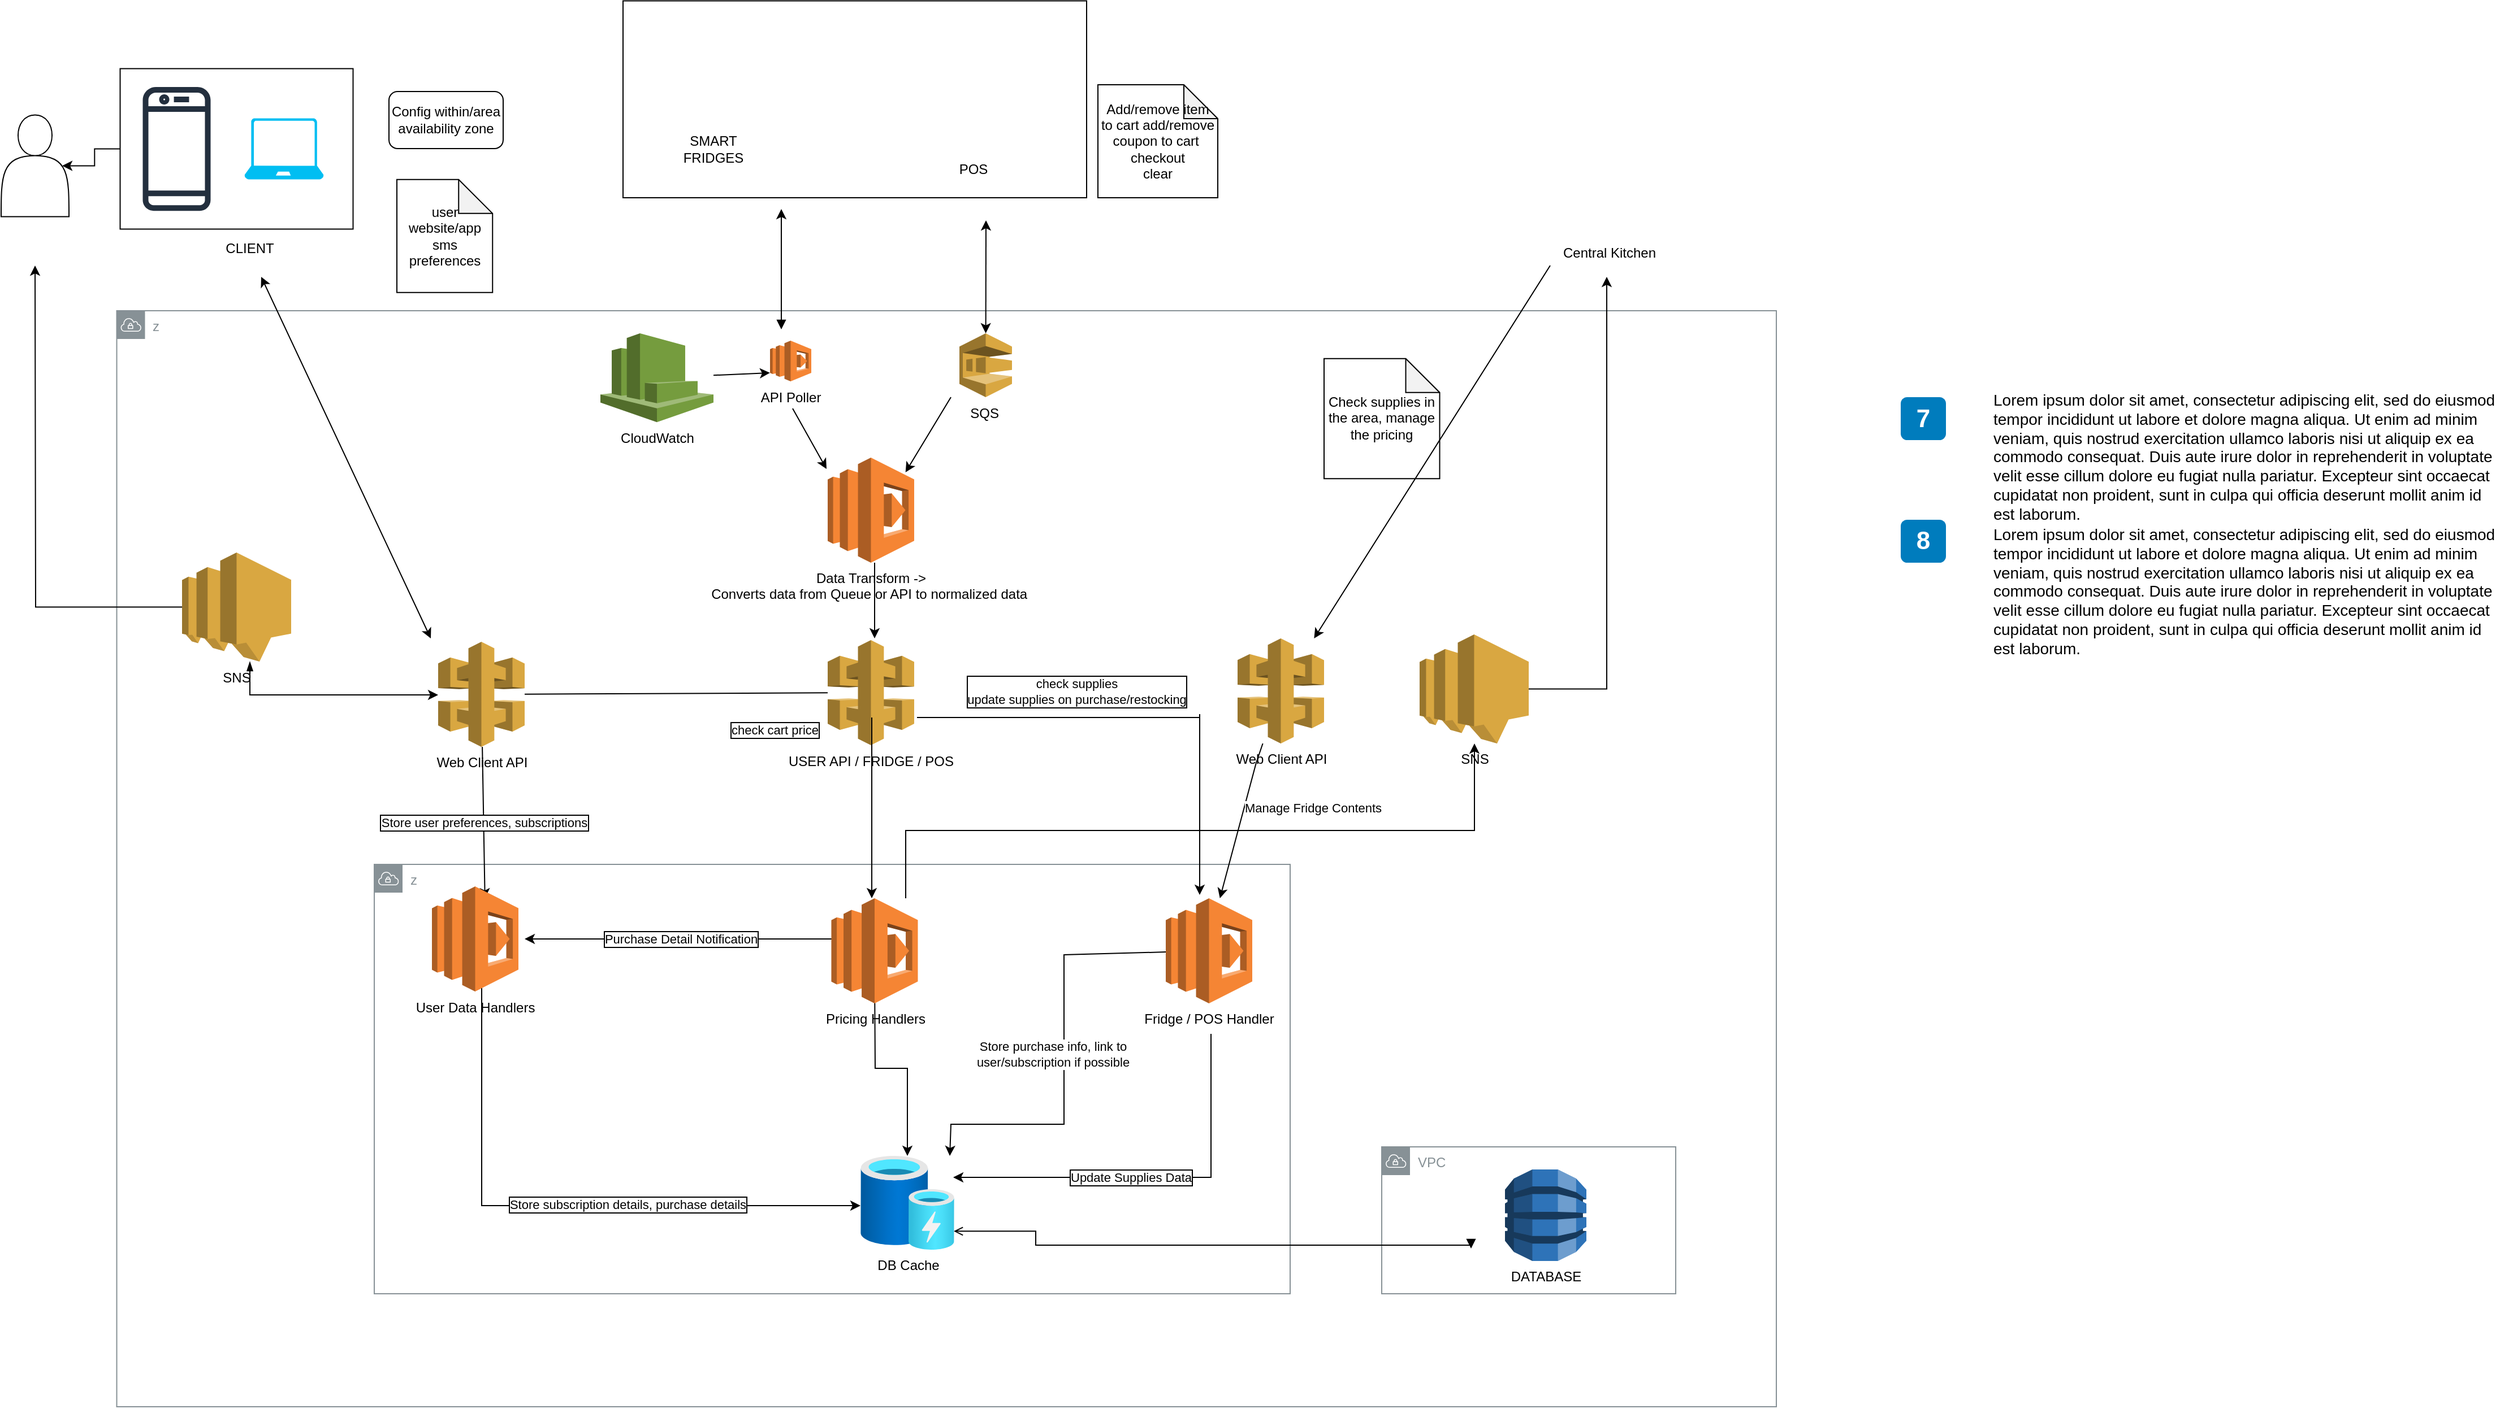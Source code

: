 <mxfile version="13.8.8" type="github">
  <diagram id="Ht1M8jgEwFfnCIfOTk4-" name="Baseline">
    <mxGraphModel dx="1532" dy="2809" grid="1" gridSize="10" guides="1" tooltips="1" connect="1" arrows="1" fold="1" page="1" pageScale="1" pageWidth="827" pageHeight="1169" math="0" shadow="0">
      <root>
        <mxCell id="0" />
        <mxCell id="1" parent="0" />
        <mxCell id="fEWSsfInUBWigz7cEwma-69" value="z" style="outlineConnect=0;gradientColor=none;html=1;whiteSpace=wrap;fontSize=12;fontStyle=0;shape=mxgraph.aws4.group;grIcon=mxgraph.aws4.group_vpc;strokeColor=#879196;fillColor=none;verticalAlign=top;align=left;spacingLeft=30;fontColor=#879196;dashed=0;movable=0;resizable=0;rotatable=0;deletable=0;editable=0;connectable=0;" vertex="1" parent="1">
          <mxGeometry x="122.25" width="1467.75" height="970" as="geometry" />
        </mxCell>
        <mxCell id="fEWSsfInUBWigz7cEwma-26" value="VPC" style="outlineConnect=0;gradientColor=none;html=1;whiteSpace=wrap;fontSize=12;fontStyle=0;shape=mxgraph.aws4.group;grIcon=mxgraph.aws4.group_vpc;strokeColor=#879196;fillColor=none;verticalAlign=top;align=left;spacingLeft=30;fontColor=#879196;dashed=0;" vertex="1" parent="1">
          <mxGeometry x="1241" y="740" width="260" height="130" as="geometry" />
        </mxCell>
        <mxCell id="fEWSsfInUBWigz7cEwma-25" value="z" style="outlineConnect=0;gradientColor=none;html=1;whiteSpace=wrap;fontSize=12;fontStyle=0;shape=mxgraph.aws4.group;grIcon=mxgraph.aws4.group_vpc;strokeColor=#879196;fillColor=none;verticalAlign=top;align=left;spacingLeft=30;fontColor=#879196;dashed=0;movable=0;resizable=0;rotatable=0;deletable=0;editable=0;connectable=0;" vertex="1" parent="1">
          <mxGeometry x="350" y="490" width="810" height="380" as="geometry" />
        </mxCell>
        <mxCell id="-QjtrjUzRDEMRZ5MF8oH-42" value="7" style="rounded=1;whiteSpace=wrap;html=1;fillColor=#007CBD;strokeColor=none;fontColor=#FFFFFF;fontStyle=1;fontSize=22;labelBackgroundColor=none;" parent="1" vertex="1">
          <mxGeometry x="1700" y="76.5" width="40" height="38" as="geometry" />
        </mxCell>
        <mxCell id="-QjtrjUzRDEMRZ5MF8oH-43" value="8" style="rounded=1;whiteSpace=wrap;html=1;fillColor=#007CBD;strokeColor=none;fontColor=#FFFFFF;fontStyle=1;fontSize=22;labelBackgroundColor=none;" parent="1" vertex="1">
          <mxGeometry x="1700" y="185" width="40" height="38" as="geometry" />
        </mxCell>
        <mxCell id="SCVMTBWpLvtzJIhz15lM-13" value="&lt;span&gt;Lorem ipsum dolor sit amet, consectetur adipiscing elit, sed do eiusmod tempor incididunt ut labore et dolore magna aliqua. Ut enim ad minim veniam, quis nostrud exercitation ullamco laboris nisi ut aliquip ex ea commodo consequat. Duis aute irure dolor in reprehenderit in voluptate velit esse cillum dolore eu fugiat nulla pariatur. Excepteur sint occaecat cupidatat non proident, sunt in culpa qui officia deserunt mollit anim id est laborum.&lt;/span&gt;&lt;br&gt;" style="text;html=1;align=left;verticalAlign=top;spacingTop=-4;fontSize=14;labelBackgroundColor=none;whiteSpace=wrap;" parent="1" vertex="1">
          <mxGeometry x="1780" y="67.5" width="449" height="113" as="geometry" />
        </mxCell>
        <mxCell id="SCVMTBWpLvtzJIhz15lM-14" value="&lt;span&gt;Lorem ipsum dolor sit amet, consectetur adipiscing elit, sed do eiusmod tempor incididunt ut labore et dolore magna aliqua. Ut enim ad minim veniam, quis nostrud exercitation ullamco laboris nisi ut aliquip ex ea commodo consequat. Duis aute irure dolor in reprehenderit in voluptate velit esse cillum dolore eu fugiat nulla pariatur. Excepteur sint occaecat cupidatat non proident, sunt in culpa qui officia deserunt mollit anim id est laborum.&lt;/span&gt;&lt;br&gt;" style="text;html=1;align=left;verticalAlign=top;spacingTop=-4;fontSize=14;labelBackgroundColor=none;whiteSpace=wrap;" parent="1" vertex="1">
          <mxGeometry x="1780" y="186.5" width="449" height="124" as="geometry" />
        </mxCell>
        <mxCell id="jZVaUwOg5UY3L9NAnvdq-179" value="" style="group" parent="1" vertex="1" connectable="0">
          <mxGeometry x="1350" y="384.5" width="21" height="26" as="geometry" />
        </mxCell>
        <mxCell id="jZVaUwOg5UY3L9NAnvdq-180" value="" style="rounded=0;whiteSpace=wrap;html=1;labelBackgroundColor=#ffffff;fontSize=14;align=center;strokeColor=none;" parent="jZVaUwOg5UY3L9NAnvdq-179" vertex="1">
          <mxGeometry width="21" height="26" as="geometry" />
        </mxCell>
        <mxCell id="gl3oY4MYR-EuyxaPfRnC-24" value="Store user preferences, subscriptions" style="edgeStyle=none;rounded=0;orthogonalLoop=1;jettySize=auto;html=1;startArrow=none;startFill=0;labelBorderColor=#000000;" parent="1" source="gl3oY4MYR-EuyxaPfRnC-5" edge="1">
          <mxGeometry relative="1" as="geometry">
            <mxPoint x="447.876" y="520" as="targetPoint" />
          </mxGeometry>
        </mxCell>
        <mxCell id="gl3oY4MYR-EuyxaPfRnC-27" style="rounded=0;orthogonalLoop=1;jettySize=auto;html=1;startArrow=none;startFill=0;endArrow=none;endFill=0;" parent="1" source="gl3oY4MYR-EuyxaPfRnC-5" edge="1" target="gl3oY4MYR-EuyxaPfRnC-6">
          <mxGeometry relative="1" as="geometry">
            <mxPoint x="790" y="374" as="targetPoint" />
          </mxGeometry>
        </mxCell>
        <mxCell id="gl3oY4MYR-EuyxaPfRnC-5" value="Web Client API" style="outlineConnect=0;dashed=0;verticalLabelPosition=bottom;verticalAlign=top;align=center;html=1;shape=mxgraph.aws3.api_gateway;fillColor=#D9A741;gradientColor=none;" parent="1" vertex="1">
          <mxGeometry x="406.5" y="293" width="76.5" height="93" as="geometry" />
        </mxCell>
        <mxCell id="gl3oY4MYR-EuyxaPfRnC-6" value="USER API / FRIDGE / POS" style="outlineConnect=0;dashed=0;verticalLabelPosition=bottom;verticalAlign=top;align=center;html=1;shape=mxgraph.aws3.api_gateway;fillColor=#D9A741;gradientColor=none;" parent="1" vertex="1">
          <mxGeometry x="751" y="291.5" width="76.5" height="93" as="geometry" />
        </mxCell>
        <mxCell id="gl3oY4MYR-EuyxaPfRnC-16" style="edgeStyle=orthogonalEdgeStyle;rounded=0;orthogonalLoop=1;jettySize=auto;html=1;" parent="1" target="gl3oY4MYR-EuyxaPfRnC-13" edge="1">
          <mxGeometry relative="1" as="geometry">
            <Array as="points">
              <mxPoint x="445" y="792" />
            </Array>
            <mxPoint x="445" y="592" as="sourcePoint" />
          </mxGeometry>
        </mxCell>
        <mxCell id="gl3oY4MYR-EuyxaPfRnC-18" value="Store subscription details, purchase details" style="edgeLabel;html=1;align=center;verticalAlign=middle;resizable=0;points=[];labelBorderColor=#000000;" parent="gl3oY4MYR-EuyxaPfRnC-16" vertex="1" connectable="0">
          <mxGeometry x="-0.193" y="59" relative="1" as="geometry">
            <mxPoint x="112.5" y="57.5" as="offset" />
          </mxGeometry>
        </mxCell>
        <mxCell id="gl3oY4MYR-EuyxaPfRnC-17" style="edgeStyle=orthogonalEdgeStyle;rounded=0;orthogonalLoop=1;jettySize=auto;html=1;" parent="1" target="gl3oY4MYR-EuyxaPfRnC-13" edge="1">
          <mxGeometry relative="1" as="geometry">
            <mxPoint x="792.529" y="592" as="sourcePoint" />
          </mxGeometry>
        </mxCell>
        <mxCell id="gl3oY4MYR-EuyxaPfRnC-19" value="Purchase Detail Notification" style="edgeStyle=orthogonalEdgeStyle;rounded=0;orthogonalLoop=1;jettySize=auto;html=1;labelBorderColor=#000000;" parent="1" edge="1">
          <mxGeometry relative="1" as="geometry">
            <mxPoint x="758.0" y="556" as="sourcePoint" />
            <mxPoint x="483" y="556" as="targetPoint" />
          </mxGeometry>
        </mxCell>
        <mxCell id="fEWSsfInUBWigz7cEwma-63" style="edgeStyle=orthogonalEdgeStyle;rounded=0;orthogonalLoop=1;jettySize=auto;html=1;startArrow=none;startFill=0;" edge="1" parent="1" target="fEWSsfInUBWigz7cEwma-62">
          <mxGeometry relative="1" as="geometry">
            <mxPoint x="1320" y="556" as="targetPoint" />
            <mxPoint x="820" y="520" as="sourcePoint" />
            <Array as="points">
              <mxPoint x="820" y="460" />
              <mxPoint x="1323" y="460" />
            </Array>
          </mxGeometry>
        </mxCell>
        <mxCell id="gl3oY4MYR-EuyxaPfRnC-20" value="Store purchase info, link to &lt;br&gt;user/subscription if possible" style="edgeStyle=none;rounded=0;orthogonalLoop=1;jettySize=auto;html=1;startArrow=none;startFill=0;entryX=0.952;entryY=0;entryDx=0;entryDy=0;entryPerimeter=0;" parent="1" source="fEWSsfInUBWigz7cEwma-67" target="gl3oY4MYR-EuyxaPfRnC-13" edge="1">
          <mxGeometry x="-0.029" y="-10" relative="1" as="geometry">
            <mxPoint x="1053.75" y="556" as="sourcePoint" />
            <Array as="points">
              <mxPoint x="960" y="570" />
              <mxPoint x="960" y="720" />
              <mxPoint x="860" y="720" />
            </Array>
            <mxPoint as="offset" />
          </mxGeometry>
        </mxCell>
        <mxCell id="gl3oY4MYR-EuyxaPfRnC-21" value="Update Supplies Data" style="edgeStyle=none;rounded=0;orthogonalLoop=1;jettySize=auto;html=1;startArrow=none;startFill=0;entryX=0.988;entryY=0.229;entryDx=0;entryDy=0;entryPerimeter=0;labelBorderColor=#000000;" parent="1" target="gl3oY4MYR-EuyxaPfRnC-13" edge="1">
          <mxGeometry x="-0.109" y="-40" relative="1" as="geometry">
            <mxPoint x="964.5" y="760" as="targetPoint" />
            <Array as="points">
              <mxPoint x="1090" y="767" />
            </Array>
            <mxPoint x="-40" y="40" as="offset" />
            <mxPoint x="1090" y="640" as="sourcePoint" />
          </mxGeometry>
        </mxCell>
        <mxCell id="fEWSsfInUBWigz7cEwma-28" style="edgeStyle=orthogonalEdgeStyle;rounded=0;orthogonalLoop=1;jettySize=auto;html=1;entryX=0.994;entryY=0.803;entryDx=0;entryDy=0;entryPerimeter=0;endArrow=open;endFill=0;startArrow=block;startFill=1;" edge="1" parent="1" target="gl3oY4MYR-EuyxaPfRnC-13">
          <mxGeometry relative="1" as="geometry">
            <mxPoint x="1240" y="800.5" as="targetPoint" />
            <mxPoint x="1320" y="830" as="sourcePoint" />
            <Array as="points">
              <mxPoint x="935" y="827" />
              <mxPoint x="935" y="815" />
            </Array>
          </mxGeometry>
        </mxCell>
        <mxCell id="gl3oY4MYR-EuyxaPfRnC-12" value="DATABASE" style="outlineConnect=0;dashed=0;verticalLabelPosition=bottom;verticalAlign=top;align=center;html=1;shape=mxgraph.aws3.dynamo_db;fillColor=#2E73B8;gradientColor=none;" parent="1" vertex="1">
          <mxGeometry x="1350" y="760" width="72" height="81" as="geometry" />
        </mxCell>
        <mxCell id="gl3oY4MYR-EuyxaPfRnC-13" value="DB Cache" style="aspect=fixed;html=1;points=[];align=center;image;fontSize=12;image=img/lib/azure2/general/Cache.svg;" parent="1" vertex="1">
          <mxGeometry x="780" y="748" width="83" height="83" as="geometry" />
        </mxCell>
        <mxCell id="gl3oY4MYR-EuyxaPfRnC-25" value="Manage Fridge Contents" style="edgeStyle=none;rounded=0;orthogonalLoop=1;jettySize=auto;html=1;startArrow=none;startFill=0;" parent="1" edge="1">
          <mxGeometry x="-0.586" y="59" relative="1" as="geometry">
            <mxPoint x="1130" y="400" as="sourcePoint" />
            <mxPoint as="offset" />
            <mxPoint x="1097.885" y="520" as="targetPoint" />
          </mxGeometry>
        </mxCell>
        <mxCell id="gl3oY4MYR-EuyxaPfRnC-22" value="Web Client API" style="outlineConnect=0;dashed=0;verticalLabelPosition=bottom;verticalAlign=top;align=center;html=1;shape=mxgraph.aws3.api_gateway;fillColor=#D9A741;gradientColor=none;" parent="1" vertex="1">
          <mxGeometry x="1113.5" y="290" width="76.5" height="93" as="geometry" />
        </mxCell>
        <mxCell id="gl3oY4MYR-EuyxaPfRnC-26" value="Check supplies in the area, manage the pricing" style="shape=note;whiteSpace=wrap;html=1;backgroundOutline=1;darkOpacity=0.05;" parent="1" vertex="1">
          <mxGeometry x="1190" y="42.37" width="102.25" height="106.25" as="geometry" />
        </mxCell>
        <mxCell id="jE5sYu9Vxkrzj_yrKMdt-1" value="Add/remove item to cart add/remove coupon to cart&amp;nbsp;&lt;br&gt;checkout&lt;br&gt;clear" style="shape=note;whiteSpace=wrap;html=1;backgroundOutline=1;darkOpacity=0.05;" parent="1" vertex="1">
          <mxGeometry x="990" y="-200" width="106" height="100" as="geometry" />
        </mxCell>
        <mxCell id="jE5sYu9Vxkrzj_yrKMdt-2" value="" style="endArrow=classic;html=1;" parent="1" edge="1">
          <mxGeometry width="50" height="50" relative="1" as="geometry">
            <mxPoint x="790" y="360" as="sourcePoint" />
            <mxPoint x="790" y="520" as="targetPoint" />
          </mxGeometry>
        </mxCell>
        <mxCell id="jE5sYu9Vxkrzj_yrKMdt-3" value="check cart price" style="edgeLabel;html=1;align=center;verticalAlign=middle;resizable=0;points=[];labelBorderColor=#000000;" parent="jE5sYu9Vxkrzj_yrKMdt-2" vertex="1" connectable="0">
          <mxGeometry x="-0.92" relative="1" as="geometry">
            <mxPoint x="-86.28" y="4" as="offset" />
          </mxGeometry>
        </mxCell>
        <mxCell id="jE5sYu9Vxkrzj_yrKMdt-4" value="user website/app sms preferences" style="shape=note;whiteSpace=wrap;html=1;backgroundOutline=1;darkOpacity=0.05;" parent="1" vertex="1">
          <mxGeometry x="370.0" y="-116.07" width="84.62" height="100" as="geometry" />
        </mxCell>
        <mxCell id="jE5sYu9Vxkrzj_yrKMdt-5" value="Config within/area availability zone" style="rounded=1;whiteSpace=wrap;html=1;" parent="1" vertex="1">
          <mxGeometry x="363" y="-194" width="101" height="50.5" as="geometry" />
        </mxCell>
        <mxCell id="jE5sYu9Vxkrzj_yrKMdt-6" value="" style="endArrow=none;html=1;" parent="1" edge="1">
          <mxGeometry width="50" height="50" relative="1" as="geometry">
            <mxPoint x="830" y="360" as="sourcePoint" />
            <mxPoint x="1080" y="360" as="targetPoint" />
          </mxGeometry>
        </mxCell>
        <mxCell id="jE5sYu9Vxkrzj_yrKMdt-9" value="check supplies&lt;br&gt;update supplies on purchase/restocking" style="edgeLabel;html=1;align=center;verticalAlign=middle;resizable=0;points=[];labelBorderColor=#000000;" parent="jE5sYu9Vxkrzj_yrKMdt-6" vertex="1" connectable="0">
          <mxGeometry x="0.856" y="-2" relative="1" as="geometry">
            <mxPoint x="-91.67" y="-25.5" as="offset" />
          </mxGeometry>
        </mxCell>
        <mxCell id="jE5sYu9Vxkrzj_yrKMdt-7" value="" style="endArrow=classic;html=1;" parent="1" edge="1">
          <mxGeometry width="50" height="50" relative="1" as="geometry">
            <mxPoint x="1080" y="357" as="sourcePoint" />
            <mxPoint x="1080" y="517" as="targetPoint" />
          </mxGeometry>
        </mxCell>
        <mxCell id="jE5sYu9Vxkrzj_yrKMdt-8" value="" style="endArrow=none;html=1;" parent="1" target="gl3oY4MYR-EuyxaPfRnC-22" edge="1">
          <mxGeometry width="50" height="50" relative="1" as="geometry">
            <mxPoint x="1130" y="400" as="sourcePoint" />
            <mxPoint x="840" y="420" as="targetPoint" />
          </mxGeometry>
        </mxCell>
        <mxCell id="fEWSsfInUBWigz7cEwma-18" value="User Data Handlers" style="outlineConnect=0;dashed=0;verticalLabelPosition=bottom;verticalAlign=top;align=center;html=1;shape=mxgraph.aws3.lambda;fillColor=#F58534;gradientColor=none;" vertex="1" parent="1">
          <mxGeometry x="401" y="509.5" width="76.5" height="93" as="geometry" />
        </mxCell>
        <mxCell id="fEWSsfInUBWigz7cEwma-31" value="SQS&amp;nbsp;" style="outlineConnect=0;dashed=0;verticalLabelPosition=bottom;verticalAlign=top;align=center;html=1;shape=mxgraph.aws3.sqs;fillColor=#D9A741;gradientColor=none;" vertex="1" parent="1">
          <mxGeometry x="867.5" y="19.97" width="46.5" height="56.53" as="geometry" />
        </mxCell>
        <mxCell id="fEWSsfInUBWigz7cEwma-38" value="" style="group" vertex="1" connectable="0" parent="1">
          <mxGeometry x="810" y="-240" width="141.5" height="104.5" as="geometry" />
        </mxCell>
        <mxCell id="fEWSsfInUBWigz7cEwma-22" value="" style="shape=image;html=1;verticalAlign=top;verticalLabelPosition=bottom;labelBackgroundColor=#ffffff;imageAspect=0;aspect=fixed;image=https://cdn0.iconfinder.com/data/icons/cryptocurrency-blockchain-fintech-free/32/finance_Checkout_order_order_checkout_stripe_terminal_credit_card-65-128.png;fillColor=none;" vertex="1" parent="fEWSsfInUBWigz7cEwma-38">
          <mxGeometry width="52.25" height="52.25" as="geometry" />
        </mxCell>
        <mxCell id="fEWSsfInUBWigz7cEwma-23" value="" style="shape=image;html=1;verticalAlign=top;verticalLabelPosition=bottom;labelBackgroundColor=#ffffff;imageAspect=0;aspect=fixed;image=https://cdn0.iconfinder.com/data/icons/cryptocurrency-blockchain-fintech-free/32/finance_Checkout_order_order_checkout_stripe_terminal_credit_card-65-128.png;fillColor=none;" vertex="1" parent="fEWSsfInUBWigz7cEwma-38">
          <mxGeometry x="42.25" y="25.37" width="52.25" height="52.25" as="geometry" />
        </mxCell>
        <mxCell id="fEWSsfInUBWigz7cEwma-24" value="" style="shape=image;html=1;verticalAlign=top;verticalLabelPosition=bottom;labelBackgroundColor=#ffffff;imageAspect=0;aspect=fixed;image=https://cdn0.iconfinder.com/data/icons/cryptocurrency-blockchain-fintech-free/32/finance_Checkout_order_order_checkout_stripe_terminal_credit_card-65-128.png;fillColor=none;" vertex="1" parent="fEWSsfInUBWigz7cEwma-38">
          <mxGeometry x="89.25" y="52.25" width="52.25" height="52.25" as="geometry" />
        </mxCell>
        <mxCell id="fEWSsfInUBWigz7cEwma-39" value="" style="group" vertex="1" connectable="0" parent="1">
          <mxGeometry x="604.62" y="-240" width="120" height="79.25" as="geometry" />
        </mxCell>
        <mxCell id="fEWSsfInUBWigz7cEwma-14" value="" style="shape=image;html=1;verticalAlign=top;verticalLabelPosition=bottom;labelBackgroundColor=#ffffff;imageAspect=0;aspect=fixed;image=https://cdn2.iconfinder.com/data/icons/home-sweet-home-4/320/fredge-128.png;fillColor=none;" vertex="1" parent="fEWSsfInUBWigz7cEwma-39">
          <mxGeometry width="41.057" height="41.057" as="geometry" />
        </mxCell>
        <mxCell id="fEWSsfInUBWigz7cEwma-20" value="" style="shape=image;html=1;verticalAlign=top;verticalLabelPosition=bottom;labelBackgroundColor=#ffffff;imageAspect=0;aspect=fixed;image=https://cdn2.iconfinder.com/data/icons/home-sweet-home-4/320/fredge-128.png;fillColor=none;" vertex="1" parent="fEWSsfInUBWigz7cEwma-39">
          <mxGeometry x="41.81" y="20.533" width="38.193" height="38.193" as="geometry" />
        </mxCell>
        <mxCell id="fEWSsfInUBWigz7cEwma-21" value="" style="shape=image;html=1;verticalAlign=top;verticalLabelPosition=bottom;labelBackgroundColor=#ffffff;imageAspect=0;aspect=fixed;image=https://cdn2.iconfinder.com/data/icons/home-sweet-home-4/320/fredge-128.png;fillColor=none;" vertex="1" parent="fEWSsfInUBWigz7cEwma-39">
          <mxGeometry x="80" y="41.057" width="38.193" height="38.193" as="geometry" />
        </mxCell>
        <mxCell id="fEWSsfInUBWigz7cEwma-35" value="CloudWatch" style="outlineConnect=0;dashed=0;verticalLabelPosition=bottom;verticalAlign=top;align=center;html=1;shape=mxgraph.aws3.cloudwatch;fillColor=#759C3E;gradientColor=none;" vertex="1" parent="1">
          <mxGeometry x="550" y="19.97" width="100" height="78.64" as="geometry" />
        </mxCell>
        <mxCell id="fEWSsfInUBWigz7cEwma-77" style="edgeStyle=orthogonalEdgeStyle;rounded=0;orthogonalLoop=1;jettySize=auto;html=1;startArrow=none;startFill=0;" edge="1" parent="1" source="fEWSsfInUBWigz7cEwma-19">
          <mxGeometry relative="1" as="geometry">
            <mxPoint x="792.5" y="290" as="targetPoint" />
            <Array as="points">
              <mxPoint x="793" y="257" />
            </Array>
          </mxGeometry>
        </mxCell>
        <mxCell id="fEWSsfInUBWigz7cEwma-19" value="Data Transform -&amp;gt; &lt;br&gt;Converts data from Queue or API to normalized data&amp;nbsp;" style="outlineConnect=0;dashed=0;verticalLabelPosition=bottom;verticalAlign=top;align=center;html=1;shape=mxgraph.aws3.lambda;fillColor=#F58534;gradientColor=none;" vertex="1" parent="1">
          <mxGeometry x="751" y="130" width="76.5" height="93" as="geometry" />
        </mxCell>
        <mxCell id="fEWSsfInUBWigz7cEwma-45" value="API Poller" style="outlineConnect=0;dashed=0;verticalLabelPosition=bottom;verticalAlign=top;align=center;html=1;shape=mxgraph.aws3.lambda;fillColor=#F58534;gradientColor=none;" vertex="1" parent="1">
          <mxGeometry x="700" y="26.5" width="36.5" height="36" as="geometry" />
        </mxCell>
        <mxCell id="fEWSsfInUBWigz7cEwma-47" value="" style="endArrow=classic;html=1;entryX=0;entryY=0.79;entryDx=0;entryDy=0;entryPerimeter=0;" edge="1" parent="1" source="fEWSsfInUBWigz7cEwma-35" target="fEWSsfInUBWigz7cEwma-45">
          <mxGeometry width="50" height="50" relative="1" as="geometry">
            <mxPoint x="620" y="106.5" as="sourcePoint" />
            <mxPoint x="670" y="56.5" as="targetPoint" />
          </mxGeometry>
        </mxCell>
        <mxCell id="fEWSsfInUBWigz7cEwma-48" value="" style="endArrow=classic;html=1;startArrow=block;startFill=1;" edge="1" parent="1">
          <mxGeometry width="50" height="50" relative="1" as="geometry">
            <mxPoint x="710" y="16.5" as="sourcePoint" />
            <mxPoint x="710" y="-90" as="targetPoint" />
          </mxGeometry>
        </mxCell>
        <mxCell id="fEWSsfInUBWigz7cEwma-50" value="" style="endArrow=classic;html=1;" edge="1" parent="1">
          <mxGeometry width="50" height="50" relative="1" as="geometry">
            <mxPoint x="720" y="86.5" as="sourcePoint" />
            <mxPoint x="750" y="140" as="targetPoint" />
          </mxGeometry>
        </mxCell>
        <mxCell id="fEWSsfInUBWigz7cEwma-51" value="" style="endArrow=classic;html=1;startArrow=classic;startFill=1;" edge="1" parent="1" source="fEWSsfInUBWigz7cEwma-31">
          <mxGeometry width="50" height="50" relative="1" as="geometry">
            <mxPoint x="750" y="36.5" as="sourcePoint" />
            <mxPoint x="891" y="-80" as="targetPoint" />
          </mxGeometry>
        </mxCell>
        <mxCell id="fEWSsfInUBWigz7cEwma-53" value="" style="endArrow=classic;html=1;" edge="1" parent="1">
          <mxGeometry width="50" height="50" relative="1" as="geometry">
            <mxPoint x="860" y="76.5" as="sourcePoint" />
            <mxPoint x="819.835" y="143" as="targetPoint" />
          </mxGeometry>
        </mxCell>
        <mxCell id="fEWSsfInUBWigz7cEwma-54" value="Central Kitchen" style="shape=image;html=1;verticalAlign=top;verticalLabelPosition=bottom;labelBackgroundColor=#ffffff;imageAspect=0;aspect=fixed;image=https://cdn1.iconfinder.com/data/icons/locations-redesign/48/Chef1-128.png;fillColor=none;" vertex="1" parent="1">
          <mxGeometry x="1383" y="-182.88" width="118" height="118" as="geometry" />
        </mxCell>
        <mxCell id="fEWSsfInUBWigz7cEwma-55" value="" style="endArrow=classic;html=1;startArrow=none;startFill=0;" edge="1" parent="1" target="gl3oY4MYR-EuyxaPfRnC-22">
          <mxGeometry width="50" height="50" relative="1" as="geometry">
            <mxPoint x="1390" y="-40" as="sourcePoint" />
            <mxPoint x="1190" y="270" as="targetPoint" />
          </mxGeometry>
        </mxCell>
        <mxCell id="fEWSsfInUBWigz7cEwma-56" value="" style="endArrow=classic;startArrow=classic;html=1;" edge="1" parent="1">
          <mxGeometry width="50" height="50" relative="1" as="geometry">
            <mxPoint x="400" y="290" as="sourcePoint" />
            <mxPoint x="250" y="-30" as="targetPoint" />
          </mxGeometry>
        </mxCell>
        <mxCell id="fEWSsfInUBWigz7cEwma-59" style="edgeStyle=orthogonalEdgeStyle;rounded=0;orthogonalLoop=1;jettySize=auto;html=1;startArrow=blockThin;startFill=1;" edge="1" parent="1" source="fEWSsfInUBWigz7cEwma-58" target="gl3oY4MYR-EuyxaPfRnC-5">
          <mxGeometry relative="1" as="geometry">
            <mxPoint x="78.25" y="340" as="targetPoint" />
            <Array as="points">
              <mxPoint x="240" y="340" />
            </Array>
          </mxGeometry>
        </mxCell>
        <mxCell id="fEWSsfInUBWigz7cEwma-71" style="edgeStyle=orthogonalEdgeStyle;rounded=0;orthogonalLoop=1;jettySize=auto;html=1;startArrow=none;startFill=0;" edge="1" parent="1" source="fEWSsfInUBWigz7cEwma-58">
          <mxGeometry relative="1" as="geometry">
            <mxPoint x="50" y="-40" as="targetPoint" />
          </mxGeometry>
        </mxCell>
        <mxCell id="fEWSsfInUBWigz7cEwma-58" value="SNS" style="outlineConnect=0;dashed=0;verticalLabelPosition=bottom;verticalAlign=top;align=center;html=1;shape=mxgraph.aws3.sns;fillColor=#D9A741;gradientColor=none;" vertex="1" parent="1">
          <mxGeometry x="180" y="214" width="96.5" height="96.5" as="geometry" />
        </mxCell>
        <mxCell id="fEWSsfInUBWigz7cEwma-64" style="edgeStyle=orthogonalEdgeStyle;rounded=0;orthogonalLoop=1;jettySize=auto;html=1;startArrow=none;startFill=0;" edge="1" parent="1" source="fEWSsfInUBWigz7cEwma-62">
          <mxGeometry relative="1" as="geometry">
            <mxPoint x="1440" y="-30" as="targetPoint" />
            <Array as="points">
              <mxPoint x="1440" y="335" />
            </Array>
          </mxGeometry>
        </mxCell>
        <mxCell id="fEWSsfInUBWigz7cEwma-62" value="SNS" style="outlineConnect=0;dashed=0;verticalLabelPosition=bottom;verticalAlign=top;align=center;html=1;shape=mxgraph.aws3.sns;fillColor=#D9A741;gradientColor=none;" vertex="1" parent="1">
          <mxGeometry x="1274.5" y="286.5" width="96.5" height="96.5" as="geometry" />
        </mxCell>
        <mxCell id="fEWSsfInUBWigz7cEwma-66" value="Pricing Handlers" style="outlineConnect=0;dashed=0;verticalLabelPosition=bottom;verticalAlign=top;align=center;html=1;shape=mxgraph.aws3.lambda;fillColor=#F58534;gradientColor=none;" vertex="1" parent="1">
          <mxGeometry x="754.25" y="520" width="76.5" height="93" as="geometry" />
        </mxCell>
        <mxCell id="fEWSsfInUBWigz7cEwma-67" value="Fridge / POS Handler" style="outlineConnect=0;dashed=0;verticalLabelPosition=bottom;verticalAlign=top;align=center;html=1;shape=mxgraph.aws3.lambda;fillColor=#F58534;gradientColor=none;" vertex="1" parent="1">
          <mxGeometry x="1050" y="520" width="76.5" height="93" as="geometry" />
        </mxCell>
        <mxCell id="fEWSsfInUBWigz7cEwma-70" value="" style="group" vertex="1" connectable="0" parent="1">
          <mxGeometry x="125.25" y="-214.25" width="206" height="142" as="geometry" />
        </mxCell>
        <mxCell id="fEWSsfInUBWigz7cEwma-57" value="" style="rounded=0;whiteSpace=wrap;html=1;fillColor=none;" vertex="1" parent="fEWSsfInUBWigz7cEwma-70">
          <mxGeometry width="206" height="142" as="geometry" />
        </mxCell>
        <mxCell id="fEWSsfInUBWigz7cEwma-12" value="" style="outlineConnect=0;fontColor=#232F3E;gradientColor=none;fillColor=#232F3E;strokeColor=none;dashed=0;verticalLabelPosition=bottom;verticalAlign=top;align=center;html=1;fontSize=12;fontStyle=0;aspect=fixed;pointerEvents=1;shape=mxgraph.aws4.mobile_client;" vertex="1" parent="fEWSsfInUBWigz7cEwma-70">
          <mxGeometry x="20" y="13.93" width="60" height="114.15" as="geometry" />
        </mxCell>
        <mxCell id="fEWSsfInUBWigz7cEwma-13" value="" style="verticalLabelPosition=bottom;html=1;verticalAlign=top;align=center;strokeColor=none;fillColor=#00BEF2;shape=mxgraph.azure.laptop;pointerEvents=1;" vertex="1" parent="fEWSsfInUBWigz7cEwma-70">
          <mxGeometry x="110" y="44" width="70" height="54" as="geometry" />
        </mxCell>
        <mxCell id="fEWSsfInUBWigz7cEwma-72" value="" style="shape=actor;whiteSpace=wrap;html=1;fillColor=none;" vertex="1" parent="1">
          <mxGeometry x="20" y="-173.25" width="60" height="90" as="geometry" />
        </mxCell>
        <mxCell id="fEWSsfInUBWigz7cEwma-73" value="CLIENT" style="text;html=1;strokeColor=none;fillColor=none;align=center;verticalAlign=middle;whiteSpace=wrap;rounded=0;" vertex="1" parent="1">
          <mxGeometry x="220" y="-64.88" width="40" height="20" as="geometry" />
        </mxCell>
        <mxCell id="fEWSsfInUBWigz7cEwma-74" style="edgeStyle=orthogonalEdgeStyle;rounded=0;orthogonalLoop=1;jettySize=auto;html=1;entryX=0.9;entryY=0.5;entryDx=0;entryDy=0;entryPerimeter=0;startArrow=none;startFill=0;" edge="1" parent="1" source="fEWSsfInUBWigz7cEwma-57" target="fEWSsfInUBWigz7cEwma-72">
          <mxGeometry relative="1" as="geometry" />
        </mxCell>
        <mxCell id="fEWSsfInUBWigz7cEwma-75" value="SMART FRIDGES" style="text;html=1;strokeColor=none;fillColor=none;align=center;verticalAlign=middle;whiteSpace=wrap;rounded=0;" vertex="1" parent="1">
          <mxGeometry x="630" y="-153.25" width="40" height="20" as="geometry" />
        </mxCell>
        <mxCell id="fEWSsfInUBWigz7cEwma-76" value="POS" style="text;html=1;strokeColor=none;fillColor=none;align=center;verticalAlign=middle;whiteSpace=wrap;rounded=0;" vertex="1" parent="1">
          <mxGeometry x="860" y="-135.5" width="40" height="20" as="geometry" />
        </mxCell>
        <mxCell id="fEWSsfInUBWigz7cEwma-80" value="" style="rounded=0;whiteSpace=wrap;html=1;fillColor=none;" vertex="1" parent="1">
          <mxGeometry x="570" y="-274.25" width="410" height="174.25" as="geometry" />
        </mxCell>
      </root>
    </mxGraphModel>
  </diagram>
</mxfile>
